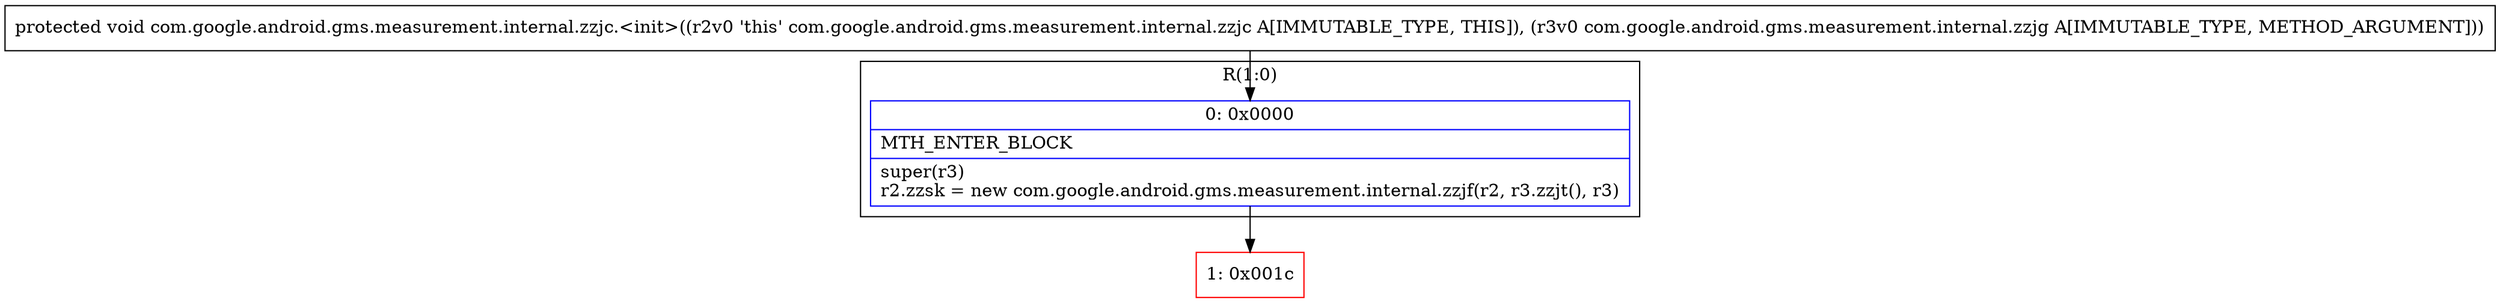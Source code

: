 digraph "CFG forcom.google.android.gms.measurement.internal.zzjc.\<init\>(Lcom\/google\/android\/gms\/measurement\/internal\/zzjg;)V" {
subgraph cluster_Region_918629490 {
label = "R(1:0)";
node [shape=record,color=blue];
Node_0 [shape=record,label="{0\:\ 0x0000|MTH_ENTER_BLOCK\l|super(r3)\lr2.zzsk = new com.google.android.gms.measurement.internal.zzjf(r2, r3.zzjt(), r3)\l}"];
}
Node_1 [shape=record,color=red,label="{1\:\ 0x001c}"];
MethodNode[shape=record,label="{protected void com.google.android.gms.measurement.internal.zzjc.\<init\>((r2v0 'this' com.google.android.gms.measurement.internal.zzjc A[IMMUTABLE_TYPE, THIS]), (r3v0 com.google.android.gms.measurement.internal.zzjg A[IMMUTABLE_TYPE, METHOD_ARGUMENT])) }"];
MethodNode -> Node_0;
Node_0 -> Node_1;
}

